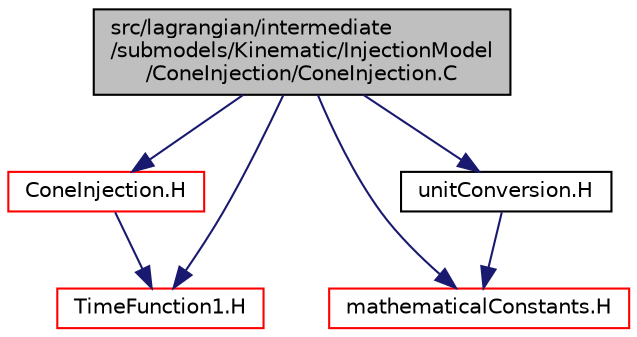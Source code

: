 digraph "src/lagrangian/intermediate/submodels/Kinematic/InjectionModel/ConeInjection/ConeInjection.C"
{
  bgcolor="transparent";
  edge [fontname="Helvetica",fontsize="10",labelfontname="Helvetica",labelfontsize="10"];
  node [fontname="Helvetica",fontsize="10",shape=record];
  Node1 [label="src/lagrangian/intermediate\l/submodels/Kinematic/InjectionModel\l/ConeInjection/ConeInjection.C",height=0.2,width=0.4,color="black", fillcolor="grey75", style="filled", fontcolor="black"];
  Node1 -> Node2 [color="midnightblue",fontsize="10",style="solid",fontname="Helvetica"];
  Node2 [label="ConeInjection.H",height=0.2,width=0.4,color="red",URL="$a06768.html"];
  Node2 -> Node3 [color="midnightblue",fontsize="10",style="solid",fontname="Helvetica"];
  Node3 [label="TimeFunction1.H",height=0.2,width=0.4,color="red",URL="$a08985.html"];
  Node1 -> Node3 [color="midnightblue",fontsize="10",style="solid",fontname="Helvetica"];
  Node1 -> Node4 [color="midnightblue",fontsize="10",style="solid",fontname="Helvetica"];
  Node4 [label="mathematicalConstants.H",height=0.2,width=0.4,color="red",URL="$a08286.html"];
  Node1 -> Node5 [color="midnightblue",fontsize="10",style="solid",fontname="Helvetica"];
  Node5 [label="unitConversion.H",height=0.2,width=0.4,color="black",URL="$a08304.html",tooltip="Unit conversion functions. "];
  Node5 -> Node4 [color="midnightblue",fontsize="10",style="solid",fontname="Helvetica"];
}
